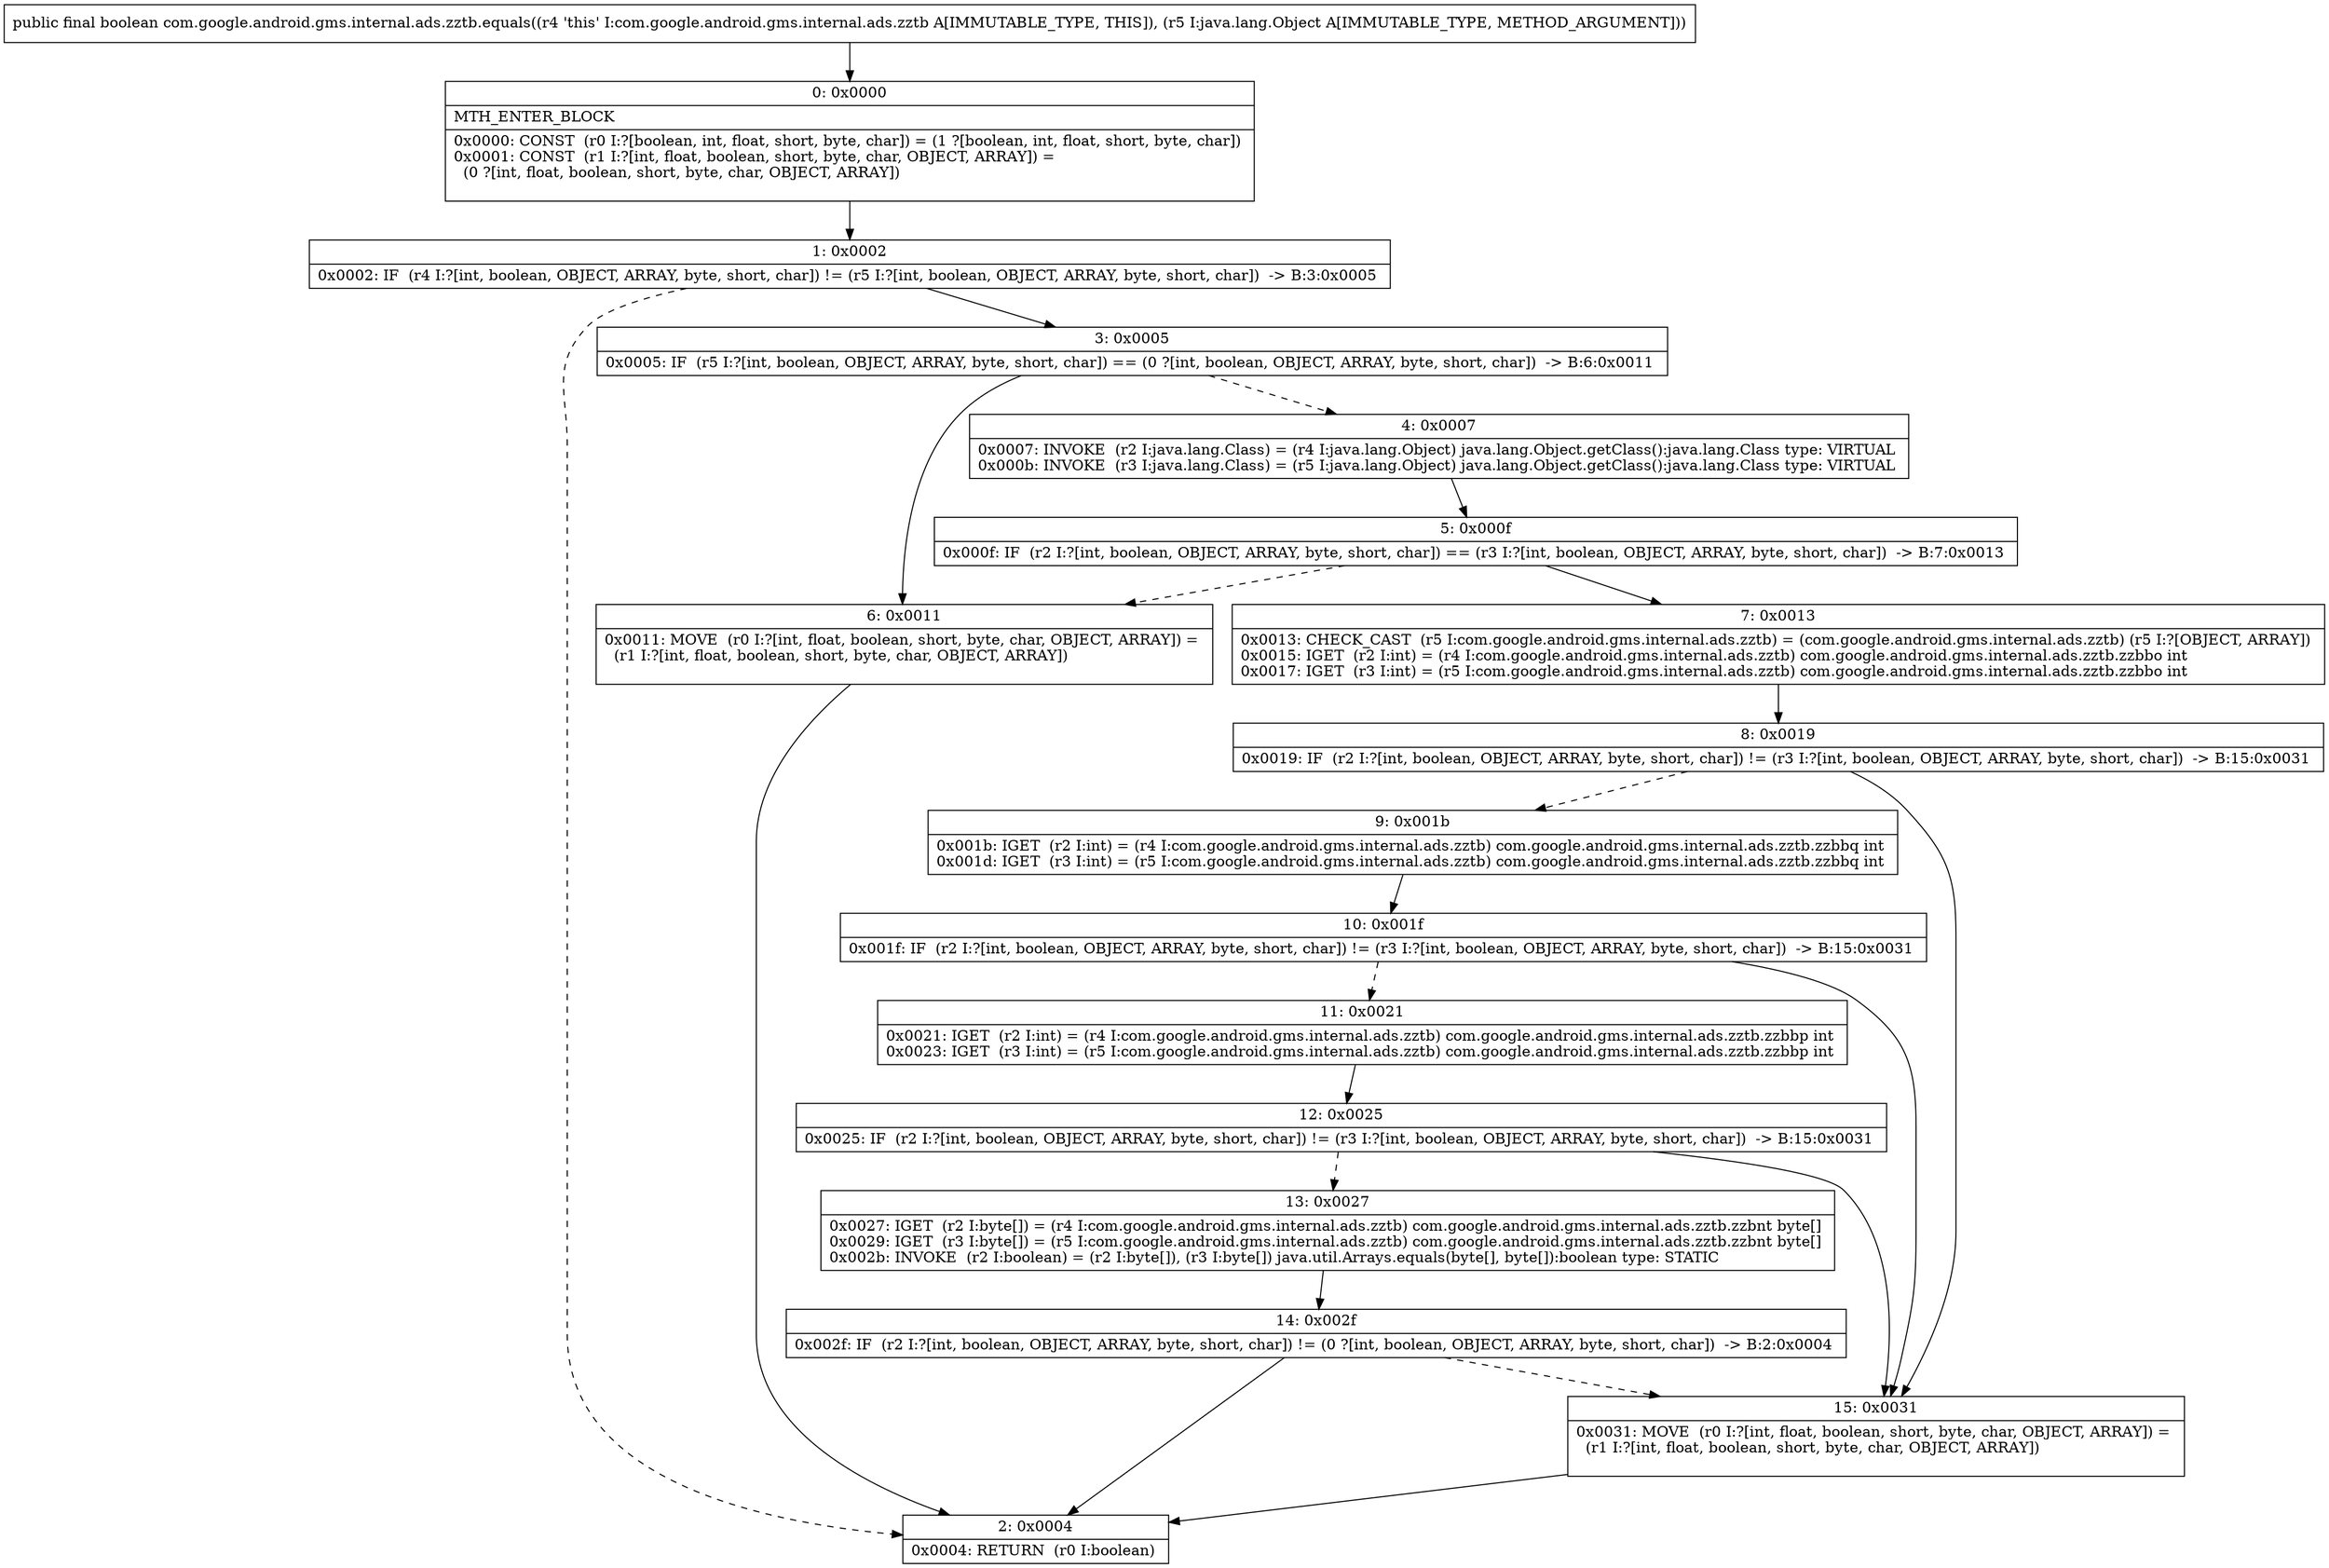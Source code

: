 digraph "CFG forcom.google.android.gms.internal.ads.zztb.equals(Ljava\/lang\/Object;)Z" {
Node_0 [shape=record,label="{0\:\ 0x0000|MTH_ENTER_BLOCK\l|0x0000: CONST  (r0 I:?[boolean, int, float, short, byte, char]) = (1 ?[boolean, int, float, short, byte, char]) \l0x0001: CONST  (r1 I:?[int, float, boolean, short, byte, char, OBJECT, ARRAY]) = \l  (0 ?[int, float, boolean, short, byte, char, OBJECT, ARRAY])\l \l}"];
Node_1 [shape=record,label="{1\:\ 0x0002|0x0002: IF  (r4 I:?[int, boolean, OBJECT, ARRAY, byte, short, char]) != (r5 I:?[int, boolean, OBJECT, ARRAY, byte, short, char])  \-\> B:3:0x0005 \l}"];
Node_2 [shape=record,label="{2\:\ 0x0004|0x0004: RETURN  (r0 I:boolean) \l}"];
Node_3 [shape=record,label="{3\:\ 0x0005|0x0005: IF  (r5 I:?[int, boolean, OBJECT, ARRAY, byte, short, char]) == (0 ?[int, boolean, OBJECT, ARRAY, byte, short, char])  \-\> B:6:0x0011 \l}"];
Node_4 [shape=record,label="{4\:\ 0x0007|0x0007: INVOKE  (r2 I:java.lang.Class) = (r4 I:java.lang.Object) java.lang.Object.getClass():java.lang.Class type: VIRTUAL \l0x000b: INVOKE  (r3 I:java.lang.Class) = (r5 I:java.lang.Object) java.lang.Object.getClass():java.lang.Class type: VIRTUAL \l}"];
Node_5 [shape=record,label="{5\:\ 0x000f|0x000f: IF  (r2 I:?[int, boolean, OBJECT, ARRAY, byte, short, char]) == (r3 I:?[int, boolean, OBJECT, ARRAY, byte, short, char])  \-\> B:7:0x0013 \l}"];
Node_6 [shape=record,label="{6\:\ 0x0011|0x0011: MOVE  (r0 I:?[int, float, boolean, short, byte, char, OBJECT, ARRAY]) = \l  (r1 I:?[int, float, boolean, short, byte, char, OBJECT, ARRAY])\l \l}"];
Node_7 [shape=record,label="{7\:\ 0x0013|0x0013: CHECK_CAST  (r5 I:com.google.android.gms.internal.ads.zztb) = (com.google.android.gms.internal.ads.zztb) (r5 I:?[OBJECT, ARRAY]) \l0x0015: IGET  (r2 I:int) = (r4 I:com.google.android.gms.internal.ads.zztb) com.google.android.gms.internal.ads.zztb.zzbbo int \l0x0017: IGET  (r3 I:int) = (r5 I:com.google.android.gms.internal.ads.zztb) com.google.android.gms.internal.ads.zztb.zzbbo int \l}"];
Node_8 [shape=record,label="{8\:\ 0x0019|0x0019: IF  (r2 I:?[int, boolean, OBJECT, ARRAY, byte, short, char]) != (r3 I:?[int, boolean, OBJECT, ARRAY, byte, short, char])  \-\> B:15:0x0031 \l}"];
Node_9 [shape=record,label="{9\:\ 0x001b|0x001b: IGET  (r2 I:int) = (r4 I:com.google.android.gms.internal.ads.zztb) com.google.android.gms.internal.ads.zztb.zzbbq int \l0x001d: IGET  (r3 I:int) = (r5 I:com.google.android.gms.internal.ads.zztb) com.google.android.gms.internal.ads.zztb.zzbbq int \l}"];
Node_10 [shape=record,label="{10\:\ 0x001f|0x001f: IF  (r2 I:?[int, boolean, OBJECT, ARRAY, byte, short, char]) != (r3 I:?[int, boolean, OBJECT, ARRAY, byte, short, char])  \-\> B:15:0x0031 \l}"];
Node_11 [shape=record,label="{11\:\ 0x0021|0x0021: IGET  (r2 I:int) = (r4 I:com.google.android.gms.internal.ads.zztb) com.google.android.gms.internal.ads.zztb.zzbbp int \l0x0023: IGET  (r3 I:int) = (r5 I:com.google.android.gms.internal.ads.zztb) com.google.android.gms.internal.ads.zztb.zzbbp int \l}"];
Node_12 [shape=record,label="{12\:\ 0x0025|0x0025: IF  (r2 I:?[int, boolean, OBJECT, ARRAY, byte, short, char]) != (r3 I:?[int, boolean, OBJECT, ARRAY, byte, short, char])  \-\> B:15:0x0031 \l}"];
Node_13 [shape=record,label="{13\:\ 0x0027|0x0027: IGET  (r2 I:byte[]) = (r4 I:com.google.android.gms.internal.ads.zztb) com.google.android.gms.internal.ads.zztb.zzbnt byte[] \l0x0029: IGET  (r3 I:byte[]) = (r5 I:com.google.android.gms.internal.ads.zztb) com.google.android.gms.internal.ads.zztb.zzbnt byte[] \l0x002b: INVOKE  (r2 I:boolean) = (r2 I:byte[]), (r3 I:byte[]) java.util.Arrays.equals(byte[], byte[]):boolean type: STATIC \l}"];
Node_14 [shape=record,label="{14\:\ 0x002f|0x002f: IF  (r2 I:?[int, boolean, OBJECT, ARRAY, byte, short, char]) != (0 ?[int, boolean, OBJECT, ARRAY, byte, short, char])  \-\> B:2:0x0004 \l}"];
Node_15 [shape=record,label="{15\:\ 0x0031|0x0031: MOVE  (r0 I:?[int, float, boolean, short, byte, char, OBJECT, ARRAY]) = \l  (r1 I:?[int, float, boolean, short, byte, char, OBJECT, ARRAY])\l \l}"];
MethodNode[shape=record,label="{public final boolean com.google.android.gms.internal.ads.zztb.equals((r4 'this' I:com.google.android.gms.internal.ads.zztb A[IMMUTABLE_TYPE, THIS]), (r5 I:java.lang.Object A[IMMUTABLE_TYPE, METHOD_ARGUMENT])) }"];
MethodNode -> Node_0;
Node_0 -> Node_1;
Node_1 -> Node_2[style=dashed];
Node_1 -> Node_3;
Node_3 -> Node_4[style=dashed];
Node_3 -> Node_6;
Node_4 -> Node_5;
Node_5 -> Node_6[style=dashed];
Node_5 -> Node_7;
Node_6 -> Node_2;
Node_7 -> Node_8;
Node_8 -> Node_9[style=dashed];
Node_8 -> Node_15;
Node_9 -> Node_10;
Node_10 -> Node_11[style=dashed];
Node_10 -> Node_15;
Node_11 -> Node_12;
Node_12 -> Node_13[style=dashed];
Node_12 -> Node_15;
Node_13 -> Node_14;
Node_14 -> Node_2;
Node_14 -> Node_15[style=dashed];
Node_15 -> Node_2;
}

